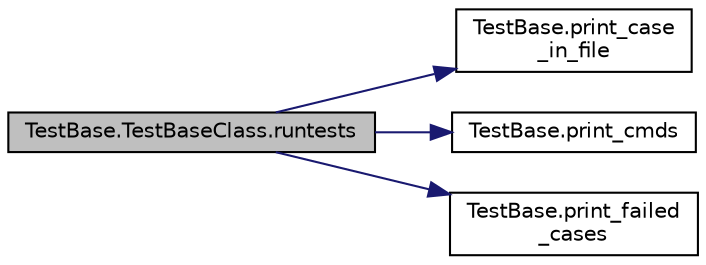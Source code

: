 digraph "TestBase.TestBaseClass.runtests"
{
 // LATEX_PDF_SIZE
  edge [fontname="Helvetica",fontsize="10",labelfontname="Helvetica",labelfontsize="10"];
  node [fontname="Helvetica",fontsize="10",shape=record];
  rankdir="LR";
  Node1 [label="TestBase.TestBaseClass.runtests",height=0.2,width=0.4,color="black", fillcolor="grey75", style="filled", fontcolor="black",tooltip="Execute the tests."];
  Node1 -> Node2 [color="midnightblue",fontsize="10",style="solid",fontname="Helvetica"];
  Node2 [label="TestBase.print_case\l_in_file",height=0.2,width=0.4,color="black", fillcolor="white", style="filled",URL="$namespace_test_base.html#a63090eab156f758284de43b7bf338202",tooltip=" "];
  Node1 -> Node3 [color="midnightblue",fontsize="10",style="solid",fontname="Helvetica"];
  Node3 [label="TestBase.print_cmds",height=0.2,width=0.4,color="black", fillcolor="white", style="filled",URL="$namespace_test_base.html#a79890a7e8357637ffcdeb39cb385638b",tooltip=" "];
  Node1 -> Node4 [color="midnightblue",fontsize="10",style="solid",fontname="Helvetica"];
  Node4 [label="TestBase.print_failed\l_cases",height=0.2,width=0.4,color="black", fillcolor="white", style="filled",URL="$namespace_test_base.html#ac4fdc6e177a0d25a6f2e9f8967d4dd5d",tooltip=" "];
}
